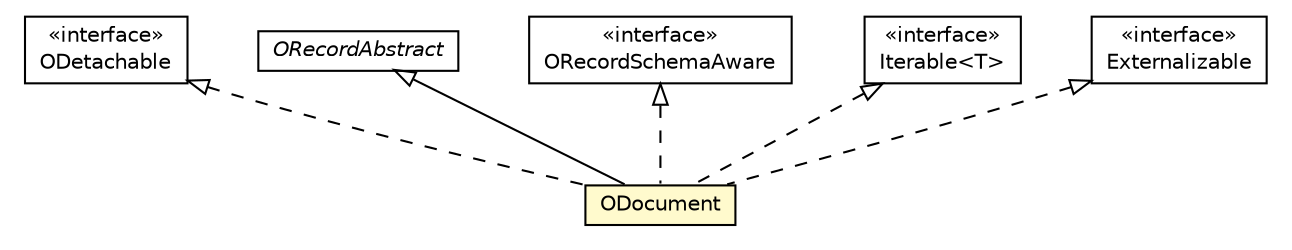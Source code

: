 #!/usr/local/bin/dot
#
# Class diagram 
# Generated by UMLGraph version R5_6-24-gf6e263 (http://www.umlgraph.org/)
#

digraph G {
	edge [fontname="Helvetica",fontsize=10,labelfontname="Helvetica",labelfontsize=10];
	node [fontname="Helvetica",fontsize=10,shape=plaintext];
	nodesep=0.25;
	ranksep=0.5;
	// com.orientechnologies.orient.core.db.record.ODetachable
	c1591438 [label=<<table title="com.orientechnologies.orient.core.db.record.ODetachable" border="0" cellborder="1" cellspacing="0" cellpadding="2" port="p" href="../../db/record/ODetachable.html">
		<tr><td><table border="0" cellspacing="0" cellpadding="1">
<tr><td align="center" balign="center"> &#171;interface&#187; </td></tr>
<tr><td align="center" balign="center"> ODetachable </td></tr>
		</table></td></tr>
		</table>>, URL="../../db/record/ODetachable.html", fontname="Helvetica", fontcolor="black", fontsize=10.0];
	// com.orientechnologies.orient.core.record.impl.ODocument
	c1591528 [label=<<table title="com.orientechnologies.orient.core.record.impl.ODocument" border="0" cellborder="1" cellspacing="0" cellpadding="2" port="p" bgcolor="lemonChiffon" href="./ODocument.html">
		<tr><td><table border="0" cellspacing="0" cellpadding="1">
<tr><td align="center" balign="center"> ODocument </td></tr>
		</table></td></tr>
		</table>>, URL="./ODocument.html", fontname="Helvetica", fontcolor="black", fontsize=10.0];
	// com.orientechnologies.orient.core.record.ORecordAbstract
	c1591534 [label=<<table title="com.orientechnologies.orient.core.record.ORecordAbstract" border="0" cellborder="1" cellspacing="0" cellpadding="2" port="p" href="../ORecordAbstract.html">
		<tr><td><table border="0" cellspacing="0" cellpadding="1">
<tr><td align="center" balign="center"><font face="Helvetica-Oblique"> ORecordAbstract </font></td></tr>
		</table></td></tr>
		</table>>, URL="../ORecordAbstract.html", fontname="Helvetica", fontcolor="black", fontsize=10.0];
	// com.orientechnologies.orient.core.record.ORecordSchemaAware
	c1591538 [label=<<table title="com.orientechnologies.orient.core.record.ORecordSchemaAware" border="0" cellborder="1" cellspacing="0" cellpadding="2" port="p" href="../ORecordSchemaAware.html">
		<tr><td><table border="0" cellspacing="0" cellpadding="1">
<tr><td align="center" balign="center"> &#171;interface&#187; </td></tr>
<tr><td align="center" balign="center"> ORecordSchemaAware </td></tr>
		</table></td></tr>
		</table>>, URL="../ORecordSchemaAware.html", fontname="Helvetica", fontcolor="black", fontsize=10.0];
	//com.orientechnologies.orient.core.record.impl.ODocument extends com.orientechnologies.orient.core.record.ORecordAbstract
	c1591534:p -> c1591528:p [dir=back,arrowtail=empty];
	//com.orientechnologies.orient.core.record.impl.ODocument implements java.lang.Iterable<T>
	c1593243:p -> c1591528:p [dir=back,arrowtail=empty,style=dashed];
	//com.orientechnologies.orient.core.record.impl.ODocument implements com.orientechnologies.orient.core.record.ORecordSchemaAware
	c1591538:p -> c1591528:p [dir=back,arrowtail=empty,style=dashed];
	//com.orientechnologies.orient.core.record.impl.ODocument implements com.orientechnologies.orient.core.db.record.ODetachable
	c1591438:p -> c1591528:p [dir=back,arrowtail=empty,style=dashed];
	//com.orientechnologies.orient.core.record.impl.ODocument implements java.io.Externalizable
	c1593244:p -> c1591528:p [dir=back,arrowtail=empty,style=dashed];
	// java.lang.Iterable<T>
	c1593243 [label=<<table title="java.lang.Iterable" border="0" cellborder="1" cellspacing="0" cellpadding="2" port="p" href="http://java.sun.com/j2se/1.4.2/docs/api/java/lang/Iterable.html">
		<tr><td><table border="0" cellspacing="0" cellpadding="1">
<tr><td align="center" balign="center"> &#171;interface&#187; </td></tr>
<tr><td align="center" balign="center"> Iterable&lt;T&gt; </td></tr>
		</table></td></tr>
		</table>>, URL="http://java.sun.com/j2se/1.4.2/docs/api/java/lang/Iterable.html", fontname="Helvetica", fontcolor="black", fontsize=10.0];
	// java.io.Externalizable
	c1593244 [label=<<table title="java.io.Externalizable" border="0" cellborder="1" cellspacing="0" cellpadding="2" port="p" href="http://java.sun.com/j2se/1.4.2/docs/api/java/io/Externalizable.html">
		<tr><td><table border="0" cellspacing="0" cellpadding="1">
<tr><td align="center" balign="center"> &#171;interface&#187; </td></tr>
<tr><td align="center" balign="center"> Externalizable </td></tr>
		</table></td></tr>
		</table>>, URL="http://java.sun.com/j2se/1.4.2/docs/api/java/io/Externalizable.html", fontname="Helvetica", fontcolor="black", fontsize=10.0];
}

